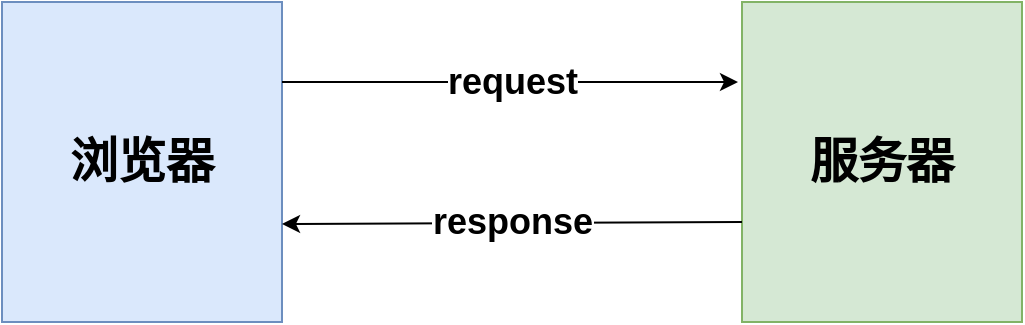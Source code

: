 <mxfile version="10.9.2" type="device"><diagram id="8tZQBGf__AngTdBwtnof" name="第 1 页"><mxGraphModel dx="1394" dy="804" grid="1" gridSize="10" guides="1" tooltips="1" connect="1" arrows="1" fold="1" page="1" pageScale="1" pageWidth="827" pageHeight="1169" math="0" shadow="0"><root><mxCell id="0"/><mxCell id="1" parent="0"/><mxCell id="GcZ4rgXxIDYW1x5HVyAh-1" value="&lt;h1&gt;浏览器&lt;/h1&gt;" style="rounded=0;whiteSpace=wrap;html=1;fillColor=#dae8fc;strokeColor=#6c8ebf;" vertex="1" parent="1"><mxGeometry x="120" y="190" width="140" height="160" as="geometry"/></mxCell><mxCell id="GcZ4rgXxIDYW1x5HVyAh-2" value="&lt;h1&gt;服务器&lt;/h1&gt;" style="rounded=0;whiteSpace=wrap;html=1;fillColor=#d5e8d4;strokeColor=#82b366;" vertex="1" parent="1"><mxGeometry x="490" y="190" width="140" height="160" as="geometry"/></mxCell><mxCell id="GcZ4rgXxIDYW1x5HVyAh-3" value="" style="endArrow=classic;html=1;exitX=1;exitY=0.25;exitDx=0;exitDy=0;" edge="1" parent="1" source="GcZ4rgXxIDYW1x5HVyAh-1"><mxGeometry width="50" height="50" relative="1" as="geometry"><mxPoint x="260" y="250" as="sourcePoint"/><mxPoint x="488" y="230" as="targetPoint"/></mxGeometry></mxCell><mxCell id="GcZ4rgXxIDYW1x5HVyAh-5" value="&lt;h2&gt;request&lt;/h2&gt;" style="text;html=1;resizable=0;points=[];align=center;verticalAlign=middle;labelBackgroundColor=#ffffff;" vertex="1" connectable="0" parent="GcZ4rgXxIDYW1x5HVyAh-3"><mxGeometry x="-0.184" y="2" relative="1" as="geometry"><mxPoint x="22" y="2" as="offset"/></mxGeometry></mxCell><mxCell id="GcZ4rgXxIDYW1x5HVyAh-4" value="" style="endArrow=classic;html=1;" edge="1" parent="1"><mxGeometry width="50" height="50" relative="1" as="geometry"><mxPoint x="490" y="300" as="sourcePoint"/><mxPoint x="260" y="301" as="targetPoint"/></mxGeometry></mxCell><mxCell id="GcZ4rgXxIDYW1x5HVyAh-6" value="&lt;h2&gt;response&lt;/h2&gt;" style="text;html=1;resizable=0;points=[];align=center;verticalAlign=middle;labelBackgroundColor=#ffffff;" vertex="1" connectable="0" parent="GcZ4rgXxIDYW1x5HVyAh-4"><mxGeometry x="0.139" y="2" relative="1" as="geometry"><mxPoint x="16" y="-2.5" as="offset"/></mxGeometry></mxCell></root></mxGraphModel></diagram></mxfile>